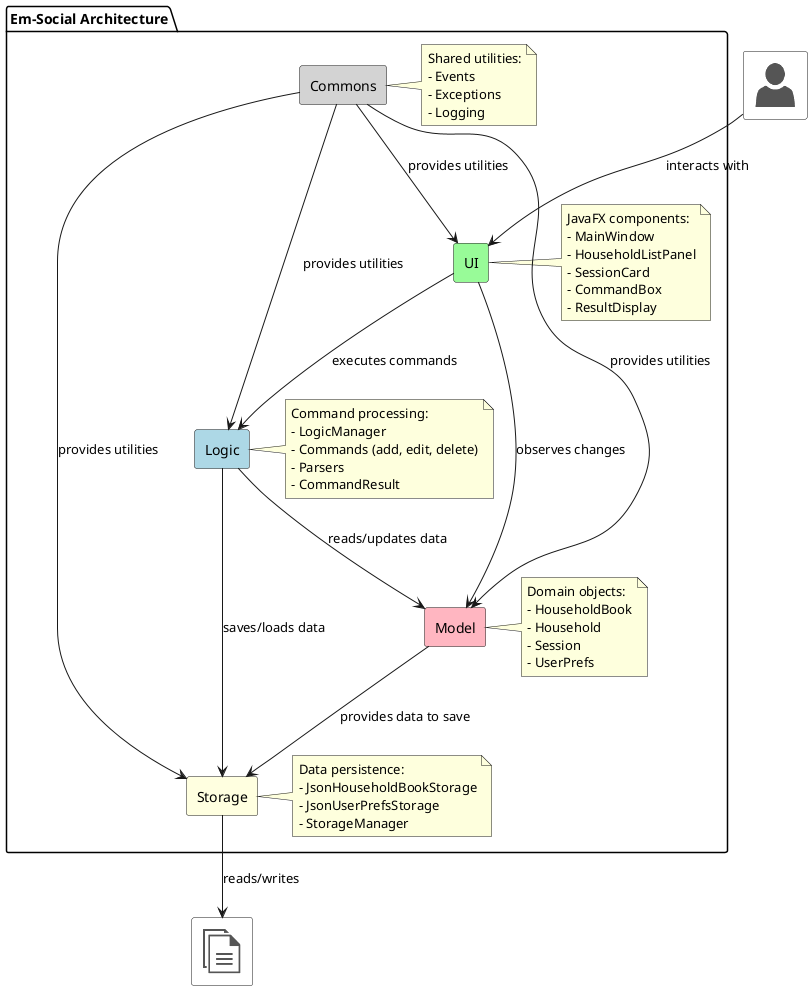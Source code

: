 @startuml
!include <office/Concepts/globe_internet>
!include <office/Concepts/documents>
!include <office/Users/user>

skinparam backgroundColor white
skinparam componentStyle rectangle

package "Em-Social Architecture" {
  [UI] as UI #PaleGreen
  [Logic] as Logic #LightBlue
  [Model] as Model #LightPink
  [Storage] as Storage #LightYellow
  [Commons] as Commons #LightGray
  
  note right of UI
    JavaFX components:
    - MainWindow
    - HouseholdListPanel
    - SessionCard
    - CommandBox
    - ResultDisplay
  end note
  
  note right of Logic
    Command processing:
    - LogicManager
    - Commands (add, edit, delete)
    - Parsers
    - CommandResult
  end note
  
  note right of Model
    Domain objects:
    - HouseholdBook
    - Household
    - Session
    - UserPrefs
  end note
  
  note right of Storage
    Data persistence:
    - JsonHouseholdBookStorage
    - JsonUserPrefsStorage
    - StorageManager
  end note
  
  note right of Commons
    Shared utilities:
    - Events
    - Exceptions
    - Logging
  end note
}

[<$user>] as User #White
[<$documents>] as File #White

User --> UI : interacts with
UI --> Logic : executes commands
Logic --> Model : reads/updates data
Logic --> Storage : saves/loads data
Storage --> File : reads/writes
Model --> Storage : provides data to save
UI --> Model : observes changes
Commons --> UI : provides utilities
Commons --> Logic : provides utilities
Commons --> Model : provides utilities
Commons --> Storage : provides utilities

@enduml
